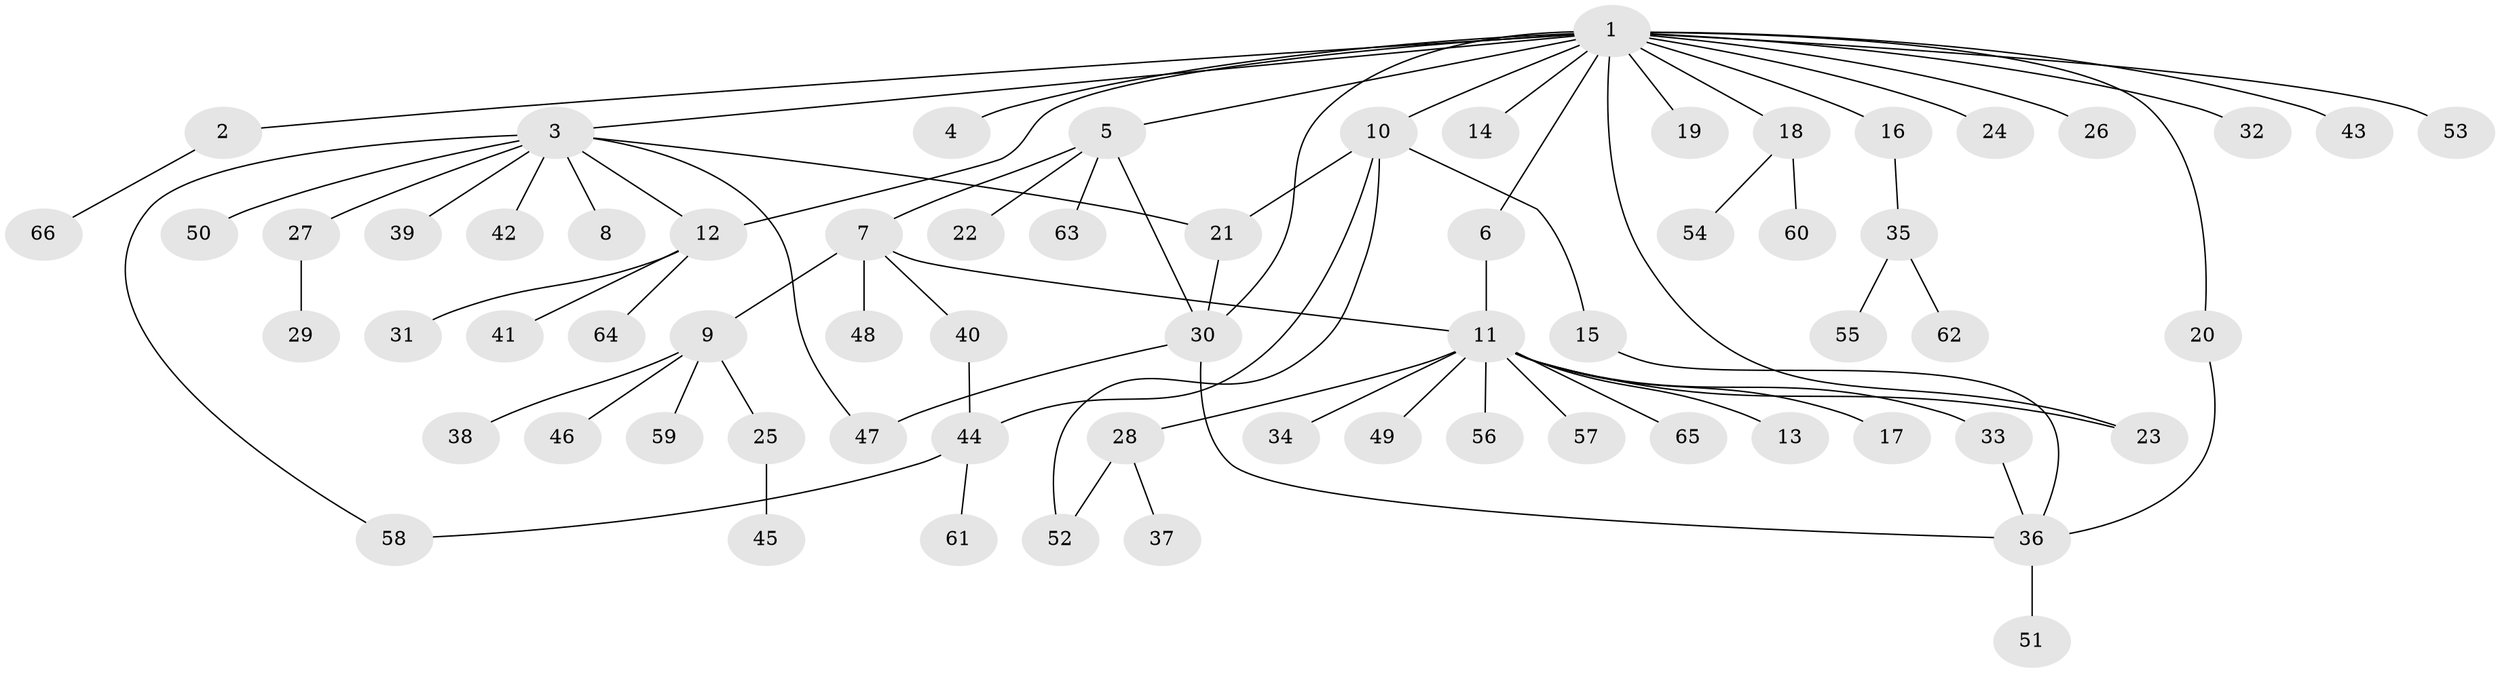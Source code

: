 // Generated by graph-tools (version 1.1) at 2025/01/03/09/25 03:01:39]
// undirected, 66 vertices, 78 edges
graph export_dot {
graph [start="1"]
  node [color=gray90,style=filled];
  1;
  2;
  3;
  4;
  5;
  6;
  7;
  8;
  9;
  10;
  11;
  12;
  13;
  14;
  15;
  16;
  17;
  18;
  19;
  20;
  21;
  22;
  23;
  24;
  25;
  26;
  27;
  28;
  29;
  30;
  31;
  32;
  33;
  34;
  35;
  36;
  37;
  38;
  39;
  40;
  41;
  42;
  43;
  44;
  45;
  46;
  47;
  48;
  49;
  50;
  51;
  52;
  53;
  54;
  55;
  56;
  57;
  58;
  59;
  60;
  61;
  62;
  63;
  64;
  65;
  66;
  1 -- 2;
  1 -- 3;
  1 -- 4;
  1 -- 5;
  1 -- 6;
  1 -- 10;
  1 -- 12;
  1 -- 14;
  1 -- 16;
  1 -- 18;
  1 -- 19;
  1 -- 20;
  1 -- 23;
  1 -- 24;
  1 -- 26;
  1 -- 30;
  1 -- 32;
  1 -- 43;
  1 -- 53;
  2 -- 66;
  3 -- 8;
  3 -- 12;
  3 -- 21;
  3 -- 27;
  3 -- 39;
  3 -- 42;
  3 -- 47;
  3 -- 50;
  3 -- 58;
  5 -- 7;
  5 -- 22;
  5 -- 30;
  5 -- 63;
  6 -- 11;
  7 -- 9;
  7 -- 11;
  7 -- 40;
  7 -- 48;
  9 -- 25;
  9 -- 38;
  9 -- 46;
  9 -- 59;
  10 -- 15;
  10 -- 21;
  10 -- 44;
  10 -- 52;
  11 -- 13;
  11 -- 17;
  11 -- 23;
  11 -- 28;
  11 -- 33;
  11 -- 34;
  11 -- 49;
  11 -- 56;
  11 -- 57;
  11 -- 65;
  12 -- 31;
  12 -- 41;
  12 -- 64;
  15 -- 36;
  16 -- 35;
  18 -- 54;
  18 -- 60;
  20 -- 36;
  21 -- 30;
  25 -- 45;
  27 -- 29;
  28 -- 37;
  28 -- 52;
  30 -- 36;
  30 -- 47;
  33 -- 36;
  35 -- 55;
  35 -- 62;
  36 -- 51;
  40 -- 44;
  44 -- 58;
  44 -- 61;
}
